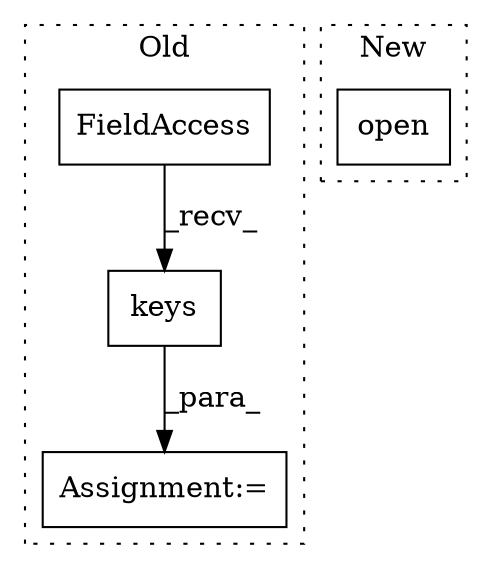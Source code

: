 digraph G {
subgraph cluster0 {
1 [label="keys" a="32" s="1255" l="6" shape="box"];
3 [label="Assignment:=" a="7" s="1243" l="1" shape="box"];
4 [label="FieldAccess" a="22" s="1244" l="10" shape="box"];
label = "Old";
style="dotted";
}
subgraph cluster1 {
2 [label="open" a="32" s="679,696" l="5,1" shape="box"];
label = "New";
style="dotted";
}
1 -> 3 [label="_para_"];
4 -> 1 [label="_recv_"];
}